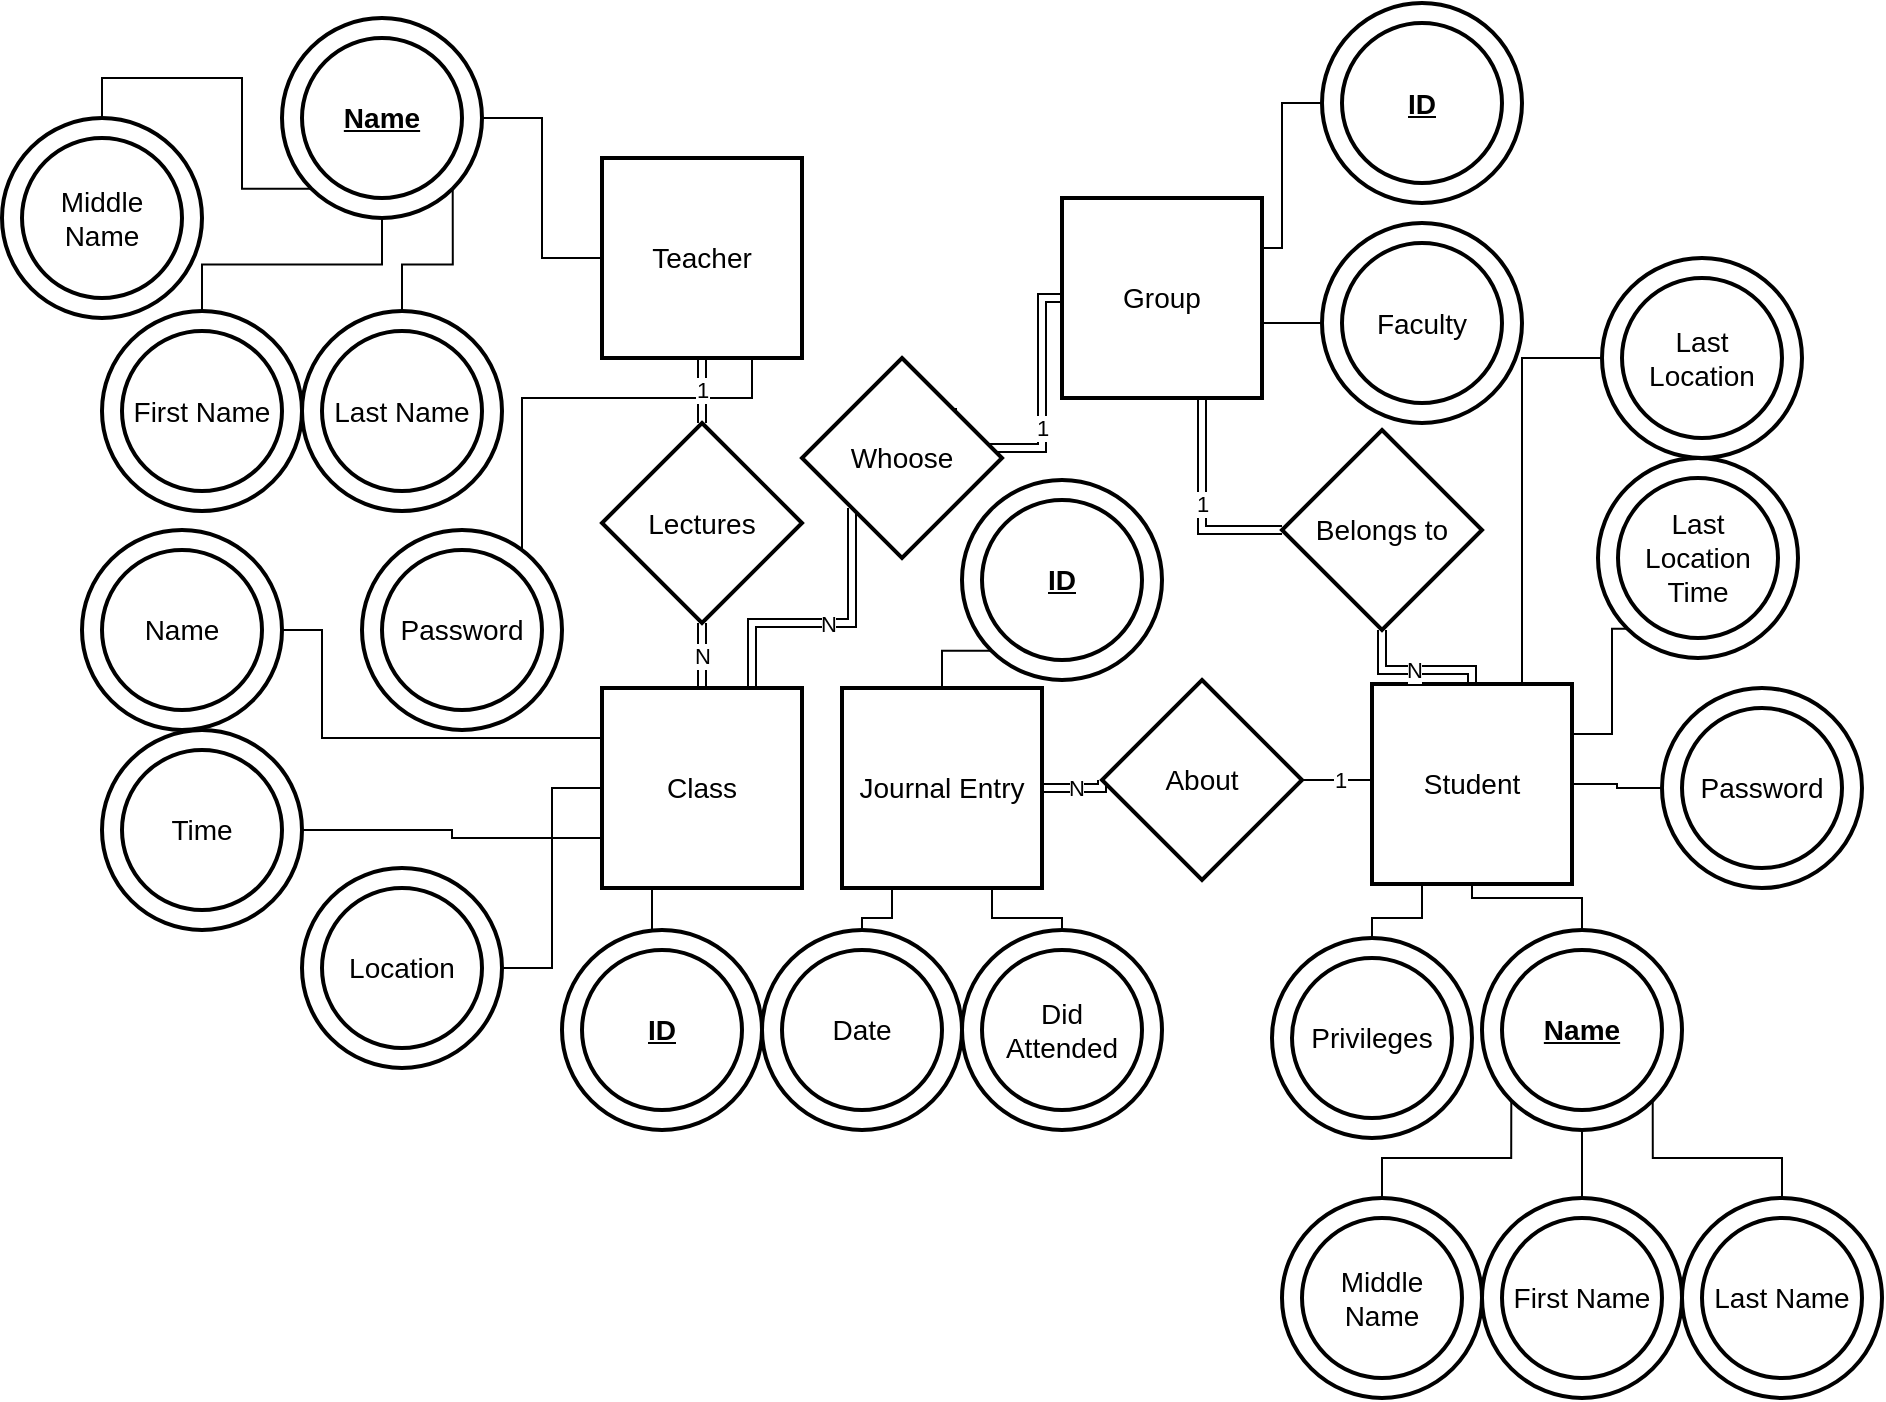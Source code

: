 <mxfile pages="1" version="11.2.8" type="device"><diagram name="Page-1" id="e56a1550-8fbb-45ad-956c-1786394a9013"><mxGraphModel dx="2202" dy="1383" grid="1" gridSize="10" guides="1" tooltips="1" connect="1" arrows="1" fold="1" page="1" pageScale="1" pageWidth="1100" pageHeight="850" background="#ffffff" math="0" shadow="0"><root><mxCell id="0"/><mxCell id="1" parent="0"/><mxCell id="YsmQZ4GNo98zeM4OogDH-1" value="Teacher" style="strokeWidth=2;whiteSpace=wrap;html=1;align=center;fontSize=14;" parent="1" vertex="1"><mxGeometry x="150" y="70" width="100" height="100" as="geometry"/></mxCell><mxCell id="YsmQZ4GNo98zeM4OogDH-37" style="edgeStyle=orthogonalEdgeStyle;rounded=0;jumpStyle=none;orthogonalLoop=1;jettySize=auto;html=1;exitX=1;exitY=0.25;exitDx=0;exitDy=0;entryX=0;entryY=0.5;entryDx=0;entryDy=0;endArrow=none;endFill=0;" parent="1" source="YsmQZ4GNo98zeM4OogDH-2" target="YsmQZ4GNo98zeM4OogDH-24" edge="1"><mxGeometry relative="1" as="geometry"><Array as="points"><mxPoint x="490" y="115"/><mxPoint x="490" y="43"/></Array></mxGeometry></mxCell><mxCell id="YsmQZ4GNo98zeM4OogDH-2" value="Group" style="strokeWidth=2;whiteSpace=wrap;html=1;align=center;fontSize=14;" parent="1" vertex="1"><mxGeometry x="380" y="90" width="100" height="100" as="geometry"/></mxCell><mxCell id="YsmQZ4GNo98zeM4OogDH-4" value="Student" style="strokeWidth=2;whiteSpace=wrap;html=1;align=center;fontSize=14;" parent="1" vertex="1"><mxGeometry x="535" y="333" width="100" height="100" as="geometry"/></mxCell><mxCell id="YsmQZ4GNo98zeM4OogDH-7" value="1" style="edgeStyle=orthogonalEdgeStyle;rounded=0;orthogonalLoop=1;jettySize=auto;html=1;jumpStyle=none;endArrow=none;endFill=0;shape=link;" parent="1" source="YsmQZ4GNo98zeM4OogDH-6" target="YsmQZ4GNo98zeM4OogDH-2" edge="1"><mxGeometry relative="1" as="geometry"><Array as="points"><mxPoint x="450" y="256"/></Array></mxGeometry></mxCell><mxCell id="ycz1CZGDwUBQkzWmGzX8-4" value="N" style="edgeStyle=orthogonalEdgeStyle;rounded=0;orthogonalLoop=1;jettySize=auto;html=1;exitX=0.5;exitY=1;exitDx=0;exitDy=0;entryX=0.5;entryY=0;entryDx=0;entryDy=0;shape=link;" parent="1" source="YsmQZ4GNo98zeM4OogDH-6" target="YsmQZ4GNo98zeM4OogDH-4" edge="1"><mxGeometry relative="1" as="geometry"/></mxCell><mxCell id="YsmQZ4GNo98zeM4OogDH-6" value="Belongs to" style="shape=rhombus;strokeWidth=2;fontSize=17;perimeter=rhombusPerimeter;whiteSpace=wrap;html=1;align=center;fontSize=14;" parent="1" vertex="1"><mxGeometry x="490" y="206" width="100" height="100" as="geometry"/></mxCell><mxCell id="YsmQZ4GNo98zeM4OogDH-33" style="edgeStyle=orthogonalEdgeStyle;rounded=0;jumpStyle=none;orthogonalLoop=1;jettySize=auto;html=1;exitX=0.5;exitY=0;exitDx=0;exitDy=0;entryX=0.5;entryY=1;entryDx=0;entryDy=0;endArrow=none;endFill=0;endSize=0;" parent="1" source="YsmQZ4GNo98zeM4OogDH-15" target="YsmQZ4GNo98zeM4OogDH-4" edge="1"><mxGeometry relative="1" as="geometry"><Array as="points"><mxPoint x="640" y="440"/><mxPoint x="585" y="440"/></Array></mxGeometry></mxCell><mxCell id="YsmQZ4GNo98zeM4OogDH-15" value="&lt;u&gt;&lt;b&gt;Name&lt;/b&gt;&lt;/u&gt;" style="ellipse;shape=doubleEllipse;margin=10;strokeWidth=2;fontSize=14;whiteSpace=wrap;html=1;align=center;labelBorderColor=none;" parent="1" vertex="1"><mxGeometry x="590" y="456" width="100" height="100" as="geometry"/></mxCell><mxCell id="YsmQZ4GNo98zeM4OogDH-24" value="&lt;u&gt;&lt;b&gt;ID&lt;/b&gt;&lt;/u&gt;" style="ellipse;shape=doubleEllipse;margin=10;strokeWidth=2;fontSize=14;whiteSpace=wrap;html=1;align=center;" parent="1" vertex="1"><mxGeometry x="510" y="-7.5" width="100" height="100" as="geometry"/></mxCell><mxCell id="YsmQZ4GNo98zeM4OogDH-32" value="" style="edgeStyle=orthogonalEdgeStyle;rounded=0;jumpStyle=none;orthogonalLoop=1;jettySize=auto;html=1;endArrow=none;endFill=0;endSize=0;" parent="1" source="YsmQZ4GNo98zeM4OogDH-31" target="YsmQZ4GNo98zeM4OogDH-1" edge="1"><mxGeometry relative="1" as="geometry"/></mxCell><mxCell id="YsmQZ4GNo98zeM4OogDH-31" value="&lt;u&gt;&lt;b&gt;Name&lt;/b&gt;&lt;/u&gt;" style="ellipse;shape=doubleEllipse;margin=10;strokeWidth=2;fontSize=14;whiteSpace=wrap;html=1;align=center;" parent="1" vertex="1"><mxGeometry x="-10" width="100" height="100" as="geometry"/></mxCell><mxCell id="XGoGM1HHlrwZEuOC9M-e-5" style="edgeStyle=orthogonalEdgeStyle;rounded=0;orthogonalLoop=1;jettySize=auto;html=1;exitX=0.5;exitY=0;exitDx=0;exitDy=0;entryX=0.25;entryY=1;entryDx=0;entryDy=0;endArrow=none;endFill=0;" parent="1" source="YsmQZ4GNo98zeM4OogDH-34" target="YsmQZ4GNo98zeM4OogDH-4" edge="1"><mxGeometry relative="1" as="geometry"><Array as="points"><mxPoint x="535" y="450"/><mxPoint x="560" y="450"/></Array></mxGeometry></mxCell><mxCell id="YsmQZ4GNo98zeM4OogDH-34" value="Privileges" style="ellipse;shape=doubleEllipse;margin=10;strokeWidth=2;fontSize=14;whiteSpace=wrap;html=1;align=center;" parent="1" vertex="1"><mxGeometry x="485" y="460" width="100" height="100" as="geometry"/></mxCell><mxCell id="YsmQZ4GNo98zeM4OogDH-39" style="edgeStyle=orthogonalEdgeStyle;rounded=0;jumpStyle=none;orthogonalLoop=1;jettySize=auto;html=1;exitX=0;exitY=0.5;exitDx=0;exitDy=0;entryX=1;entryY=0.75;entryDx=0;entryDy=0;endArrow=none;endFill=0;" parent="1" source="YsmQZ4GNo98zeM4OogDH-38" target="YsmQZ4GNo98zeM4OogDH-2" edge="1"><mxGeometry relative="1" as="geometry"/></mxCell><mxCell id="YsmQZ4GNo98zeM4OogDH-38" value="Faculty" style="ellipse;shape=doubleEllipse;margin=10;strokeWidth=2;fontSize=14;whiteSpace=wrap;html=1;align=center;" parent="1" vertex="1"><mxGeometry x="510" y="102.5" width="100" height="100" as="geometry"/></mxCell><mxCell id="YsmQZ4GNo98zeM4OogDH-41" style="edgeStyle=orthogonalEdgeStyle;rounded=0;jumpStyle=none;orthogonalLoop=1;jettySize=auto;html=1;exitX=0;exitY=0;exitDx=0;exitDy=0;entryX=0.75;entryY=1;entryDx=0;entryDy=0;endArrow=none;endFill=0;" parent="1" source="YsmQZ4GNo98zeM4OogDH-40" target="YsmQZ4GNo98zeM4OogDH-1" edge="1"><mxGeometry relative="1" as="geometry"><Array as="points"><mxPoint x="110" y="295"/><mxPoint x="110" y="190"/><mxPoint x="225" y="190"/></Array></mxGeometry></mxCell><mxCell id="YsmQZ4GNo98zeM4OogDH-40" value="Password" style="ellipse;shape=doubleEllipse;margin=10;strokeWidth=2;fontSize=14;whiteSpace=wrap;html=1;align=center;" parent="1" vertex="1"><mxGeometry x="30" y="256" width="100" height="100" as="geometry"/></mxCell><mxCell id="6Zgm4mIKb87NruqSksib-2" value="" style="edgeStyle=orthogonalEdgeStyle;rounded=0;orthogonalLoop=1;jettySize=auto;html=1;endArrow=none;endFill=0;" parent="1" source="6Zgm4mIKb87NruqSksib-1" target="YsmQZ4GNo98zeM4OogDH-4" edge="1"><mxGeometry relative="1" as="geometry"/></mxCell><mxCell id="6Zgm4mIKb87NruqSksib-1" value="Password" style="ellipse;shape=doubleEllipse;margin=10;strokeWidth=2;fontSize=14;whiteSpace=wrap;html=1;align=center;" parent="1" vertex="1"><mxGeometry x="680" y="335" width="100" height="100" as="geometry"/></mxCell><mxCell id="6Zgm4mIKb87NruqSksib-4" value="" style="edgeStyle=orthogonalEdgeStyle;rounded=0;orthogonalLoop=1;jettySize=auto;html=1;endArrow=none;endFill=0;" parent="1" source="6Zgm4mIKb87NruqSksib-3" target="YsmQZ4GNo98zeM4OogDH-31" edge="1"><mxGeometry relative="1" as="geometry"/></mxCell><mxCell id="6Zgm4mIKb87NruqSksib-3" value="First Name" style="ellipse;shape=doubleEllipse;margin=10;strokeWidth=2;fontSize=14;whiteSpace=wrap;html=1;align=center;" parent="1" vertex="1"><mxGeometry x="-100" y="146.5" width="100" height="100" as="geometry"/></mxCell><mxCell id="6Zgm4mIKb87NruqSksib-6" style="edgeStyle=orthogonalEdgeStyle;rounded=0;orthogonalLoop=1;jettySize=auto;html=1;exitX=0.5;exitY=0;exitDx=0;exitDy=0;entryX=1;entryY=1;entryDx=0;entryDy=0;endArrow=none;endFill=0;" parent="1" source="6Zgm4mIKb87NruqSksib-5" target="YsmQZ4GNo98zeM4OogDH-31" edge="1"><mxGeometry relative="1" as="geometry"/></mxCell><mxCell id="6Zgm4mIKb87NruqSksib-5" value="Last Name" style="ellipse;shape=doubleEllipse;margin=10;strokeWidth=2;fontSize=14;whiteSpace=wrap;html=1;align=center;" parent="1" vertex="1"><mxGeometry y="146.5" width="100" height="100" as="geometry"/></mxCell><mxCell id="6Zgm4mIKb87NruqSksib-8" style="edgeStyle=orthogonalEdgeStyle;rounded=0;orthogonalLoop=1;jettySize=auto;html=1;exitX=0.5;exitY=0;exitDx=0;exitDy=0;entryX=0;entryY=1;entryDx=0;entryDy=0;endArrow=none;endFill=0;" parent="1" source="6Zgm4mIKb87NruqSksib-7" target="YsmQZ4GNo98zeM4OogDH-31" edge="1"><mxGeometry relative="1" as="geometry"/></mxCell><mxCell id="6Zgm4mIKb87NruqSksib-7" value="Middle Name" style="ellipse;shape=doubleEllipse;margin=10;strokeWidth=2;fontSize=14;whiteSpace=wrap;html=1;align=center;" parent="1" vertex="1"><mxGeometry x="-150" y="50" width="100" height="100" as="geometry"/></mxCell><mxCell id="6Zgm4mIKb87NruqSksib-12" value="" style="edgeStyle=orthogonalEdgeStyle;rounded=0;orthogonalLoop=1;jettySize=auto;html=1;endArrow=none;endFill=0;" parent="1" source="6Zgm4mIKb87NruqSksib-9" target="YsmQZ4GNo98zeM4OogDH-15" edge="1"><mxGeometry relative="1" as="geometry"/></mxCell><mxCell id="6Zgm4mIKb87NruqSksib-9" value="First Name" style="ellipse;shape=doubleEllipse;margin=10;strokeWidth=2;fontSize=14;whiteSpace=wrap;html=1;align=center;" parent="1" vertex="1"><mxGeometry x="590" y="590" width="100" height="100" as="geometry"/></mxCell><mxCell id="6Zgm4mIKb87NruqSksib-13" style="edgeStyle=orthogonalEdgeStyle;rounded=0;orthogonalLoop=1;jettySize=auto;html=1;exitX=0.5;exitY=0;exitDx=0;exitDy=0;entryX=1;entryY=1;entryDx=0;entryDy=0;endArrow=none;endFill=0;" parent="1" source="6Zgm4mIKb87NruqSksib-10" target="YsmQZ4GNo98zeM4OogDH-15" edge="1"><mxGeometry relative="1" as="geometry"><Array as="points"><mxPoint x="740" y="570"/><mxPoint x="675" y="570"/></Array></mxGeometry></mxCell><mxCell id="6Zgm4mIKb87NruqSksib-10" value="Last Name" style="ellipse;shape=doubleEllipse;margin=10;strokeWidth=2;fontSize=14;whiteSpace=wrap;html=1;align=center;" parent="1" vertex="1"><mxGeometry x="690" y="590" width="100" height="100" as="geometry"/></mxCell><mxCell id="6Zgm4mIKb87NruqSksib-14" style="edgeStyle=orthogonalEdgeStyle;rounded=0;orthogonalLoop=1;jettySize=auto;html=1;exitX=0.5;exitY=0;exitDx=0;exitDy=0;entryX=0;entryY=1;entryDx=0;entryDy=0;endArrow=none;endFill=0;" parent="1" source="6Zgm4mIKb87NruqSksib-11" target="YsmQZ4GNo98zeM4OogDH-15" edge="1"><mxGeometry relative="1" as="geometry"/></mxCell><mxCell id="6Zgm4mIKb87NruqSksib-11" value="Middle Name" style="ellipse;shape=doubleEllipse;margin=10;strokeWidth=2;fontSize=14;whiteSpace=wrap;html=1;align=center;" parent="1" vertex="1"><mxGeometry x="490" y="590" width="100" height="100" as="geometry"/></mxCell><mxCell id="Dh1TrPF00LIxJ8thJY4k-3" value="N" style="edgeStyle=orthogonalEdgeStyle;rounded=0;orthogonalLoop=1;jettySize=auto;html=1;exitX=0.75;exitY=0;exitDx=0;exitDy=0;entryX=0;entryY=1;entryDx=0;entryDy=0;endArrow=none;endFill=0;shape=link;" edge="1" parent="1" source="ycz1CZGDwUBQkzWmGzX8-16" target="Dh1TrPF00LIxJ8thJY4k-2"><mxGeometry relative="1" as="geometry"/></mxCell><mxCell id="ycz1CZGDwUBQkzWmGzX8-16" value="Class" style="strokeWidth=2;whiteSpace=wrap;html=1;align=center;fontSize=14;" parent="1" vertex="1"><mxGeometry x="150" y="335" width="100" height="100" as="geometry"/></mxCell><mxCell id="ycz1CZGDwUBQkzWmGzX8-21" style="edgeStyle=orthogonalEdgeStyle;rounded=0;orthogonalLoop=1;jettySize=auto;html=1;exitX=1;exitY=0.5;exitDx=0;exitDy=0;entryX=0;entryY=0.5;entryDx=0;entryDy=0;endArrow=none;endFill=0;" parent="1" source="ycz1CZGDwUBQkzWmGzX8-17" target="ycz1CZGDwUBQkzWmGzX8-16" edge="1"><mxGeometry relative="1" as="geometry"/></mxCell><mxCell id="ycz1CZGDwUBQkzWmGzX8-17" value="Location" style="ellipse;shape=doubleEllipse;margin=10;strokeWidth=2;fontSize=14;whiteSpace=wrap;html=1;align=center;" parent="1" vertex="1"><mxGeometry y="425" width="100" height="100" as="geometry"/></mxCell><mxCell id="XGoGM1HHlrwZEuOC9M-e-2" style="edgeStyle=orthogonalEdgeStyle;rounded=0;orthogonalLoop=1;jettySize=auto;html=1;exitX=1;exitY=0.5;exitDx=0;exitDy=0;entryX=0;entryY=0.75;entryDx=0;entryDy=0;endArrow=none;endFill=0;" parent="1" source="ycz1CZGDwUBQkzWmGzX8-18" target="ycz1CZGDwUBQkzWmGzX8-16" edge="1"><mxGeometry relative="1" as="geometry"/></mxCell><mxCell id="ycz1CZGDwUBQkzWmGzX8-18" value="Time" style="ellipse;shape=doubleEllipse;margin=10;strokeWidth=2;fontSize=14;whiteSpace=wrap;html=1;align=center;" parent="1" vertex="1"><mxGeometry x="-100" y="356" width="100" height="100" as="geometry"/></mxCell><mxCell id="ciEqHX-9HqE6s6lGD6YQ-1" style="edgeStyle=orthogonalEdgeStyle;rounded=0;orthogonalLoop=1;jettySize=auto;html=1;exitX=1;exitY=0.5;exitDx=0;exitDy=0;entryX=0;entryY=0.25;entryDx=0;entryDy=0;endArrow=none;endFill=0;" parent="1" source="ycz1CZGDwUBQkzWmGzX8-19" target="ycz1CZGDwUBQkzWmGzX8-16" edge="1"><mxGeometry relative="1" as="geometry"><Array as="points"><mxPoint x="10" y="306"/><mxPoint x="10" y="360"/></Array></mxGeometry></mxCell><mxCell id="ycz1CZGDwUBQkzWmGzX8-19" value="Name" style="ellipse;shape=doubleEllipse;margin=10;strokeWidth=2;fontSize=14;whiteSpace=wrap;html=1;align=center;" parent="1" vertex="1"><mxGeometry x="-110" y="256" width="100" height="100" as="geometry"/></mxCell><mxCell id="ycz1CZGDwUBQkzWmGzX8-27" value="1" style="edgeStyle=orthogonalEdgeStyle;shape=link;rounded=0;orthogonalLoop=1;jettySize=auto;html=1;exitX=0.5;exitY=0;exitDx=0;exitDy=0;entryX=0.5;entryY=1;entryDx=0;entryDy=0;" parent="1" source="ycz1CZGDwUBQkzWmGzX8-26" target="YsmQZ4GNo98zeM4OogDH-1" edge="1"><mxGeometry relative="1" as="geometry"/></mxCell><mxCell id="ycz1CZGDwUBQkzWmGzX8-28" value="N" style="edgeStyle=orthogonalEdgeStyle;shape=link;rounded=0;orthogonalLoop=1;jettySize=auto;html=1;exitX=0.5;exitY=1;exitDx=0;exitDy=0;entryX=0.5;entryY=0;entryDx=0;entryDy=0;" parent="1" source="ycz1CZGDwUBQkzWmGzX8-26" target="ycz1CZGDwUBQkzWmGzX8-16" edge="1"><mxGeometry relative="1" as="geometry"/></mxCell><mxCell id="ycz1CZGDwUBQkzWmGzX8-26" value="Lectures" style="shape=rhombus;strokeWidth=2;fontSize=14;perimeter=rhombusPerimeter;whiteSpace=wrap;html=1;align=center;fontSize=14;fontFamily=Helvetica;fontColor=#000000;strokeColor=#000000;fillColor=#ffffff;" parent="1" vertex="1"><mxGeometry x="150" y="202.5" width="100" height="100" as="geometry"/></mxCell><mxCell id="ciEqHX-9HqE6s6lGD6YQ-8" style="edgeStyle=orthogonalEdgeStyle;rounded=0;orthogonalLoop=1;jettySize=auto;html=1;exitX=0.5;exitY=0;exitDx=0;exitDy=0;entryX=0.25;entryY=1;entryDx=0;entryDy=0;endArrow=none;endFill=0;" parent="1" source="ycz1CZGDwUBQkzWmGzX8-32" target="ciEqHX-9HqE6s6lGD6YQ-7" edge="1"><mxGeometry relative="1" as="geometry"><Array as="points"><mxPoint x="280" y="450"/><mxPoint x="295" y="450"/></Array></mxGeometry></mxCell><mxCell id="ycz1CZGDwUBQkzWmGzX8-32" value="Date" style="ellipse;shape=doubleEllipse;margin=10;strokeWidth=2;fontSize=14;whiteSpace=wrap;html=1;align=center;" parent="1" vertex="1"><mxGeometry x="230" y="456" width="100" height="100" as="geometry"/></mxCell><mxCell id="ciEqHX-9HqE6s6lGD6YQ-9" style="edgeStyle=orthogonalEdgeStyle;rounded=0;orthogonalLoop=1;jettySize=auto;html=1;exitX=0.5;exitY=0;exitDx=0;exitDy=0;entryX=0.75;entryY=1;entryDx=0;entryDy=0;endArrow=none;endFill=0;" parent="1" source="ycz1CZGDwUBQkzWmGzX8-35" target="ciEqHX-9HqE6s6lGD6YQ-7" edge="1"><mxGeometry relative="1" as="geometry"><Array as="points"><mxPoint x="380" y="450"/><mxPoint x="345" y="450"/></Array></mxGeometry></mxCell><mxCell id="ycz1CZGDwUBQkzWmGzX8-35" value="Did Attended" style="ellipse;shape=doubleEllipse;margin=10;strokeWidth=2;fontSize=14;whiteSpace=wrap;html=1;align=center;" parent="1" vertex="1"><mxGeometry x="330" y="456" width="100" height="100" as="geometry"/></mxCell><mxCell id="XGoGM1HHlrwZEuOC9M-e-3" value="N" style="edgeStyle=orthogonalEdgeStyle;rounded=0;orthogonalLoop=1;jettySize=auto;html=1;exitX=1;exitY=0.5;exitDx=0;exitDy=0;entryX=0;entryY=0.5;entryDx=0;entryDy=0;endArrow=none;endFill=0;shape=link;" parent="1" source="ciEqHX-9HqE6s6lGD6YQ-7" target="ciEqHX-9HqE6s6lGD6YQ-15" edge="1"><mxGeometry relative="1" as="geometry"/></mxCell><mxCell id="ciEqHX-9HqE6s6lGD6YQ-7" value="Journal Entry" style="strokeWidth=2;whiteSpace=wrap;html=1;align=center;fontSize=14;" parent="1" vertex="1"><mxGeometry x="270" y="335" width="100" height="100" as="geometry"/></mxCell><mxCell id="XGoGM1HHlrwZEuOC9M-e-4" value="1" style="edgeStyle=orthogonalEdgeStyle;rounded=0;orthogonalLoop=1;jettySize=auto;html=1;exitX=1;exitY=0.5;exitDx=0;exitDy=0;entryX=0;entryY=0.5;entryDx=0;entryDy=0;endArrow=none;endFill=0;" parent="1" source="ciEqHX-9HqE6s6lGD6YQ-15" target="YsmQZ4GNo98zeM4OogDH-4" edge="1"><mxGeometry relative="1" as="geometry"/></mxCell><mxCell id="ciEqHX-9HqE6s6lGD6YQ-15" value="About" style="shape=rhombus;strokeWidth=2;fontSize=17;perimeter=rhombusPerimeter;whiteSpace=wrap;html=1;align=center;fontSize=14;" parent="1" vertex="1"><mxGeometry x="400" y="331" width="100" height="100" as="geometry"/></mxCell><mxCell id="Dh1TrPF00LIxJ8thJY4k-4" value="1" style="edgeStyle=orthogonalEdgeStyle;rounded=0;orthogonalLoop=1;jettySize=auto;html=1;exitX=1;exitY=0;exitDx=0;exitDy=0;entryX=0;entryY=0.5;entryDx=0;entryDy=0;endArrow=none;endFill=0;shape=link;" edge="1" parent="1" source="Dh1TrPF00LIxJ8thJY4k-2" target="YsmQZ4GNo98zeM4OogDH-2"><mxGeometry relative="1" as="geometry"><Array as="points"><mxPoint x="370" y="215"/><mxPoint x="370" y="140"/></Array></mxGeometry></mxCell><mxCell id="Dh1TrPF00LIxJ8thJY4k-2" value="Whoose" style="shape=rhombus;strokeWidth=2;fontSize=17;perimeter=rhombusPerimeter;whiteSpace=wrap;html=1;align=center;fontSize=14;" vertex="1" parent="1"><mxGeometry x="250" y="170" width="100" height="100" as="geometry"/></mxCell><mxCell id="Dh1TrPF00LIxJ8thJY4k-7" style="edgeStyle=orthogonalEdgeStyle;rounded=0;orthogonalLoop=1;jettySize=auto;html=1;exitX=0;exitY=0.5;exitDx=0;exitDy=0;entryX=0.75;entryY=0;entryDx=0;entryDy=0;endArrow=none;endFill=0;fontSize=14;" edge="1" parent="1" source="Dh1TrPF00LIxJ8thJY4k-5" target="YsmQZ4GNo98zeM4OogDH-4"><mxGeometry relative="1" as="geometry"/></mxCell><mxCell id="Dh1TrPF00LIxJ8thJY4k-5" value="Last Location" style="ellipse;shape=doubleEllipse;margin=10;strokeWidth=2;fontSize=14;whiteSpace=wrap;html=1;align=center;comic=0;" vertex="1" parent="1"><mxGeometry x="650" y="120" width="100" height="100" as="geometry"/></mxCell><mxCell id="Dh1TrPF00LIxJ8thJY4k-8" style="edgeStyle=orthogonalEdgeStyle;rounded=0;orthogonalLoop=1;jettySize=auto;html=1;exitX=0;exitY=1;exitDx=0;exitDy=0;entryX=1;entryY=0.25;entryDx=0;entryDy=0;endArrow=none;endFill=0;fontSize=14;" edge="1" parent="1" source="Dh1TrPF00LIxJ8thJY4k-6" target="YsmQZ4GNo98zeM4OogDH-4"><mxGeometry relative="1" as="geometry"><Array as="points"><mxPoint x="655" y="305"/><mxPoint x="655" y="358"/></Array></mxGeometry></mxCell><mxCell id="Dh1TrPF00LIxJ8thJY4k-6" value="Last Location Time" style="ellipse;shape=doubleEllipse;margin=10;strokeWidth=2;fontSize=14;whiteSpace=wrap;html=1;align=center;comic=0;" vertex="1" parent="1"><mxGeometry x="648" y="220" width="100" height="100" as="geometry"/></mxCell><mxCell id="Dh1TrPF00LIxJ8thJY4k-10" style="edgeStyle=orthogonalEdgeStyle;rounded=0;orthogonalLoop=1;jettySize=auto;html=1;exitX=0.5;exitY=0;exitDx=0;exitDy=0;entryX=0.25;entryY=1;entryDx=0;entryDy=0;endArrow=none;endFill=0;fontSize=14;" edge="1" parent="1" source="Dh1TrPF00LIxJ8thJY4k-9" target="ycz1CZGDwUBQkzWmGzX8-16"><mxGeometry relative="1" as="geometry"/></mxCell><mxCell id="Dh1TrPF00LIxJ8thJY4k-9" value="&lt;b&gt;&lt;u&gt;ID&lt;/u&gt;&lt;/b&gt;" style="ellipse;shape=doubleEllipse;margin=10;strokeWidth=2;fontSize=14;whiteSpace=wrap;html=1;align=center;comic=0;" vertex="1" parent="1"><mxGeometry x="130" y="456" width="100" height="100" as="geometry"/></mxCell><mxCell id="Dh1TrPF00LIxJ8thJY4k-12" style="edgeStyle=orthogonalEdgeStyle;rounded=0;orthogonalLoop=1;jettySize=auto;html=1;exitX=0;exitY=1;exitDx=0;exitDy=0;entryX=0.5;entryY=0;entryDx=0;entryDy=0;endArrow=none;endFill=0;fontSize=14;" edge="1" parent="1" source="Dh1TrPF00LIxJ8thJY4k-11" target="ciEqHX-9HqE6s6lGD6YQ-7"><mxGeometry relative="1" as="geometry"/></mxCell><mxCell id="Dh1TrPF00LIxJ8thJY4k-11" value="&lt;b&gt;&lt;u&gt;ID&lt;/u&gt;&lt;/b&gt;" style="ellipse;shape=doubleEllipse;margin=10;strokeWidth=2;fontSize=14;whiteSpace=wrap;html=1;align=center;comic=0;" vertex="1" parent="1"><mxGeometry x="330" y="231" width="100" height="100" as="geometry"/></mxCell></root></mxGraphModel></diagram></mxfile>